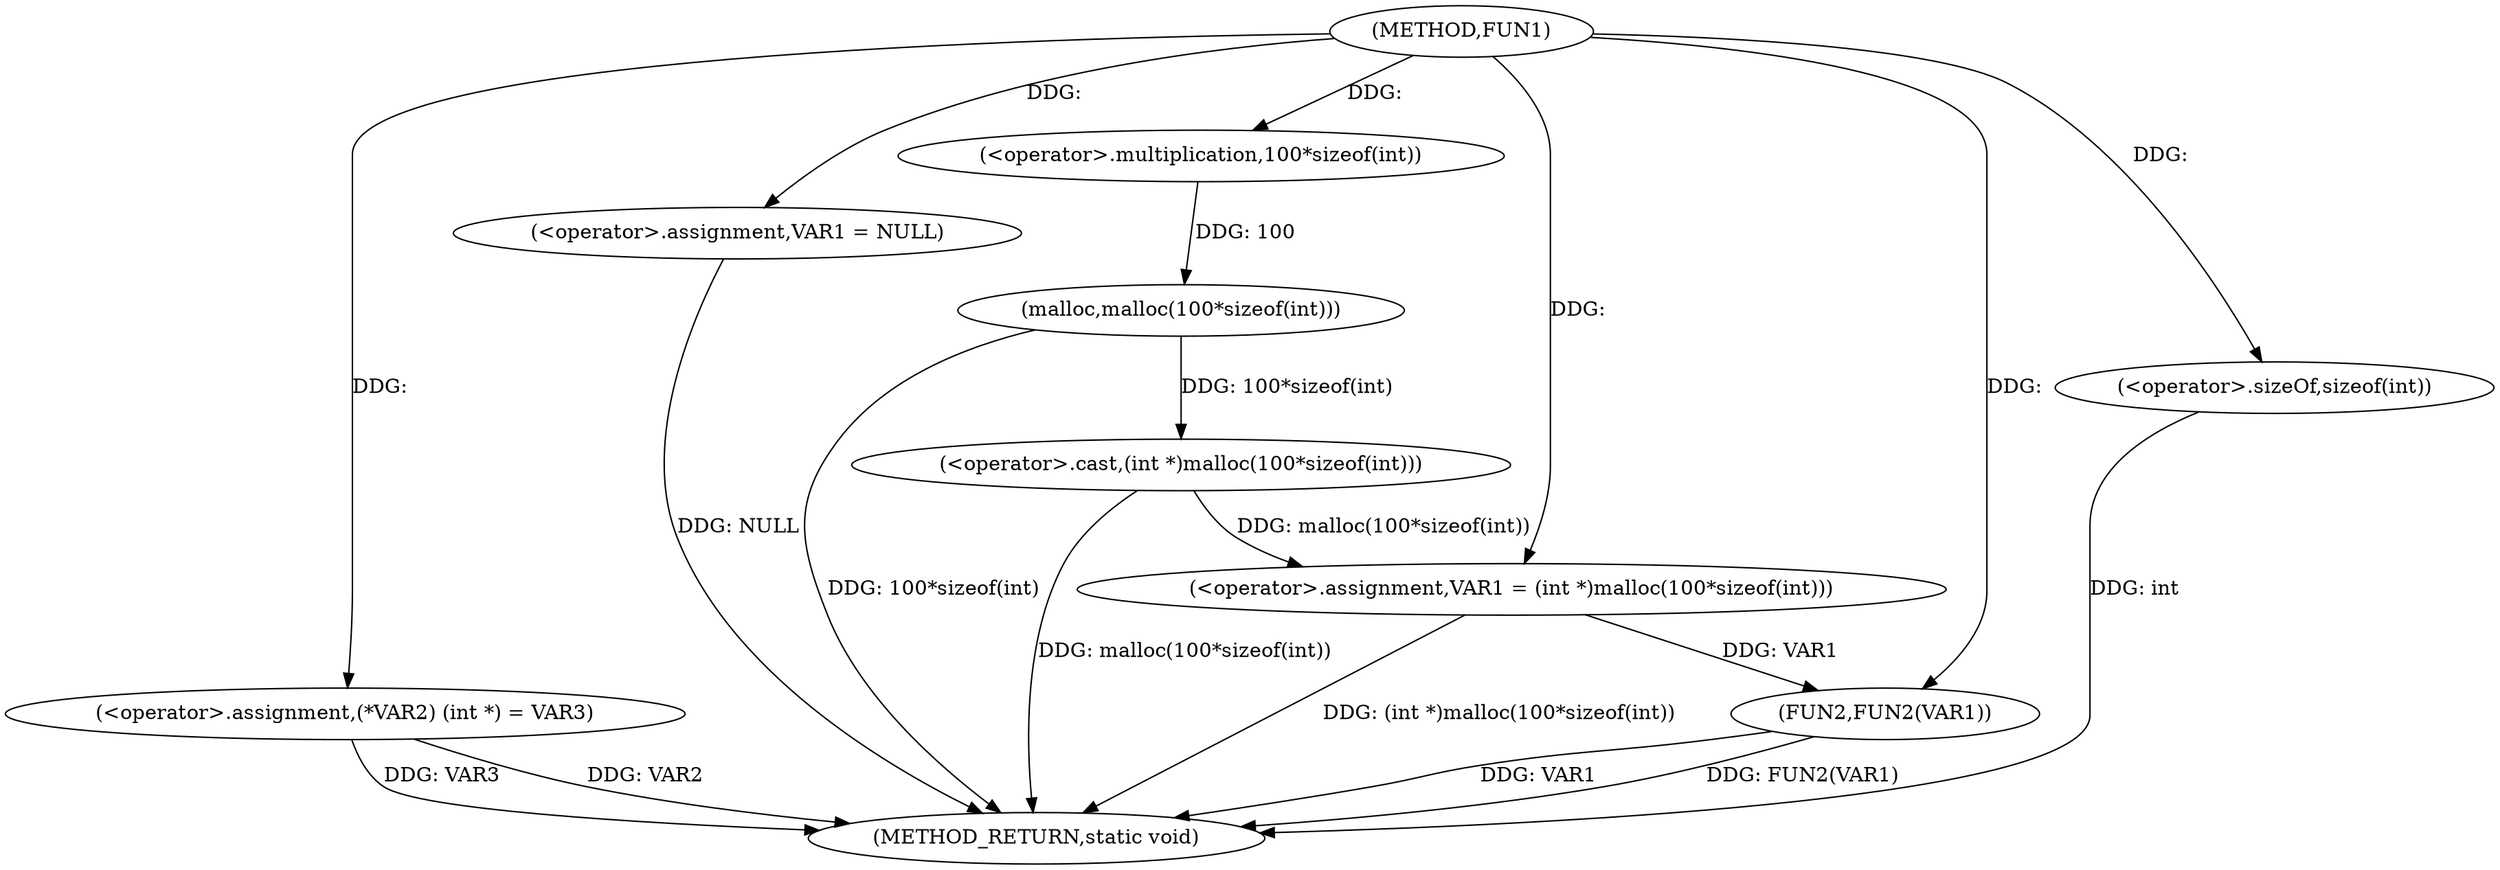 digraph FUN1 {  
"1000100" [label = "(METHOD,FUN1)" ]
"1000121" [label = "(METHOD_RETURN,static void)" ]
"1000104" [label = "(<operator>.assignment,(*VAR2) (int *) = VAR3)" ]
"1000107" [label = "(<operator>.assignment,VAR1 = NULL)" ]
"1000110" [label = "(<operator>.assignment,VAR1 = (int *)malloc(100*sizeof(int)))" ]
"1000112" [label = "(<operator>.cast,(int *)malloc(100*sizeof(int)))" ]
"1000114" [label = "(malloc,malloc(100*sizeof(int)))" ]
"1000115" [label = "(<operator>.multiplication,100*sizeof(int))" ]
"1000117" [label = "(<operator>.sizeOf,sizeof(int))" ]
"1000119" [label = "(FUN2,FUN2(VAR1))" ]
  "1000104" -> "1000121"  [ label = "DDG: VAR2"] 
  "1000112" -> "1000121"  [ label = "DDG: malloc(100*sizeof(int))"] 
  "1000114" -> "1000121"  [ label = "DDG: 100*sizeof(int)"] 
  "1000117" -> "1000121"  [ label = "DDG: int"] 
  "1000110" -> "1000121"  [ label = "DDG: (int *)malloc(100*sizeof(int))"] 
  "1000119" -> "1000121"  [ label = "DDG: FUN2(VAR1)"] 
  "1000119" -> "1000121"  [ label = "DDG: VAR1"] 
  "1000104" -> "1000121"  [ label = "DDG: VAR3"] 
  "1000107" -> "1000121"  [ label = "DDG: NULL"] 
  "1000100" -> "1000104"  [ label = "DDG: "] 
  "1000100" -> "1000107"  [ label = "DDG: "] 
  "1000112" -> "1000110"  [ label = "DDG: malloc(100*sizeof(int))"] 
  "1000100" -> "1000110"  [ label = "DDG: "] 
  "1000114" -> "1000112"  [ label = "DDG: 100*sizeof(int)"] 
  "1000115" -> "1000114"  [ label = "DDG: 100"] 
  "1000100" -> "1000115"  [ label = "DDG: "] 
  "1000100" -> "1000117"  [ label = "DDG: "] 
  "1000110" -> "1000119"  [ label = "DDG: VAR1"] 
  "1000100" -> "1000119"  [ label = "DDG: "] 
}
